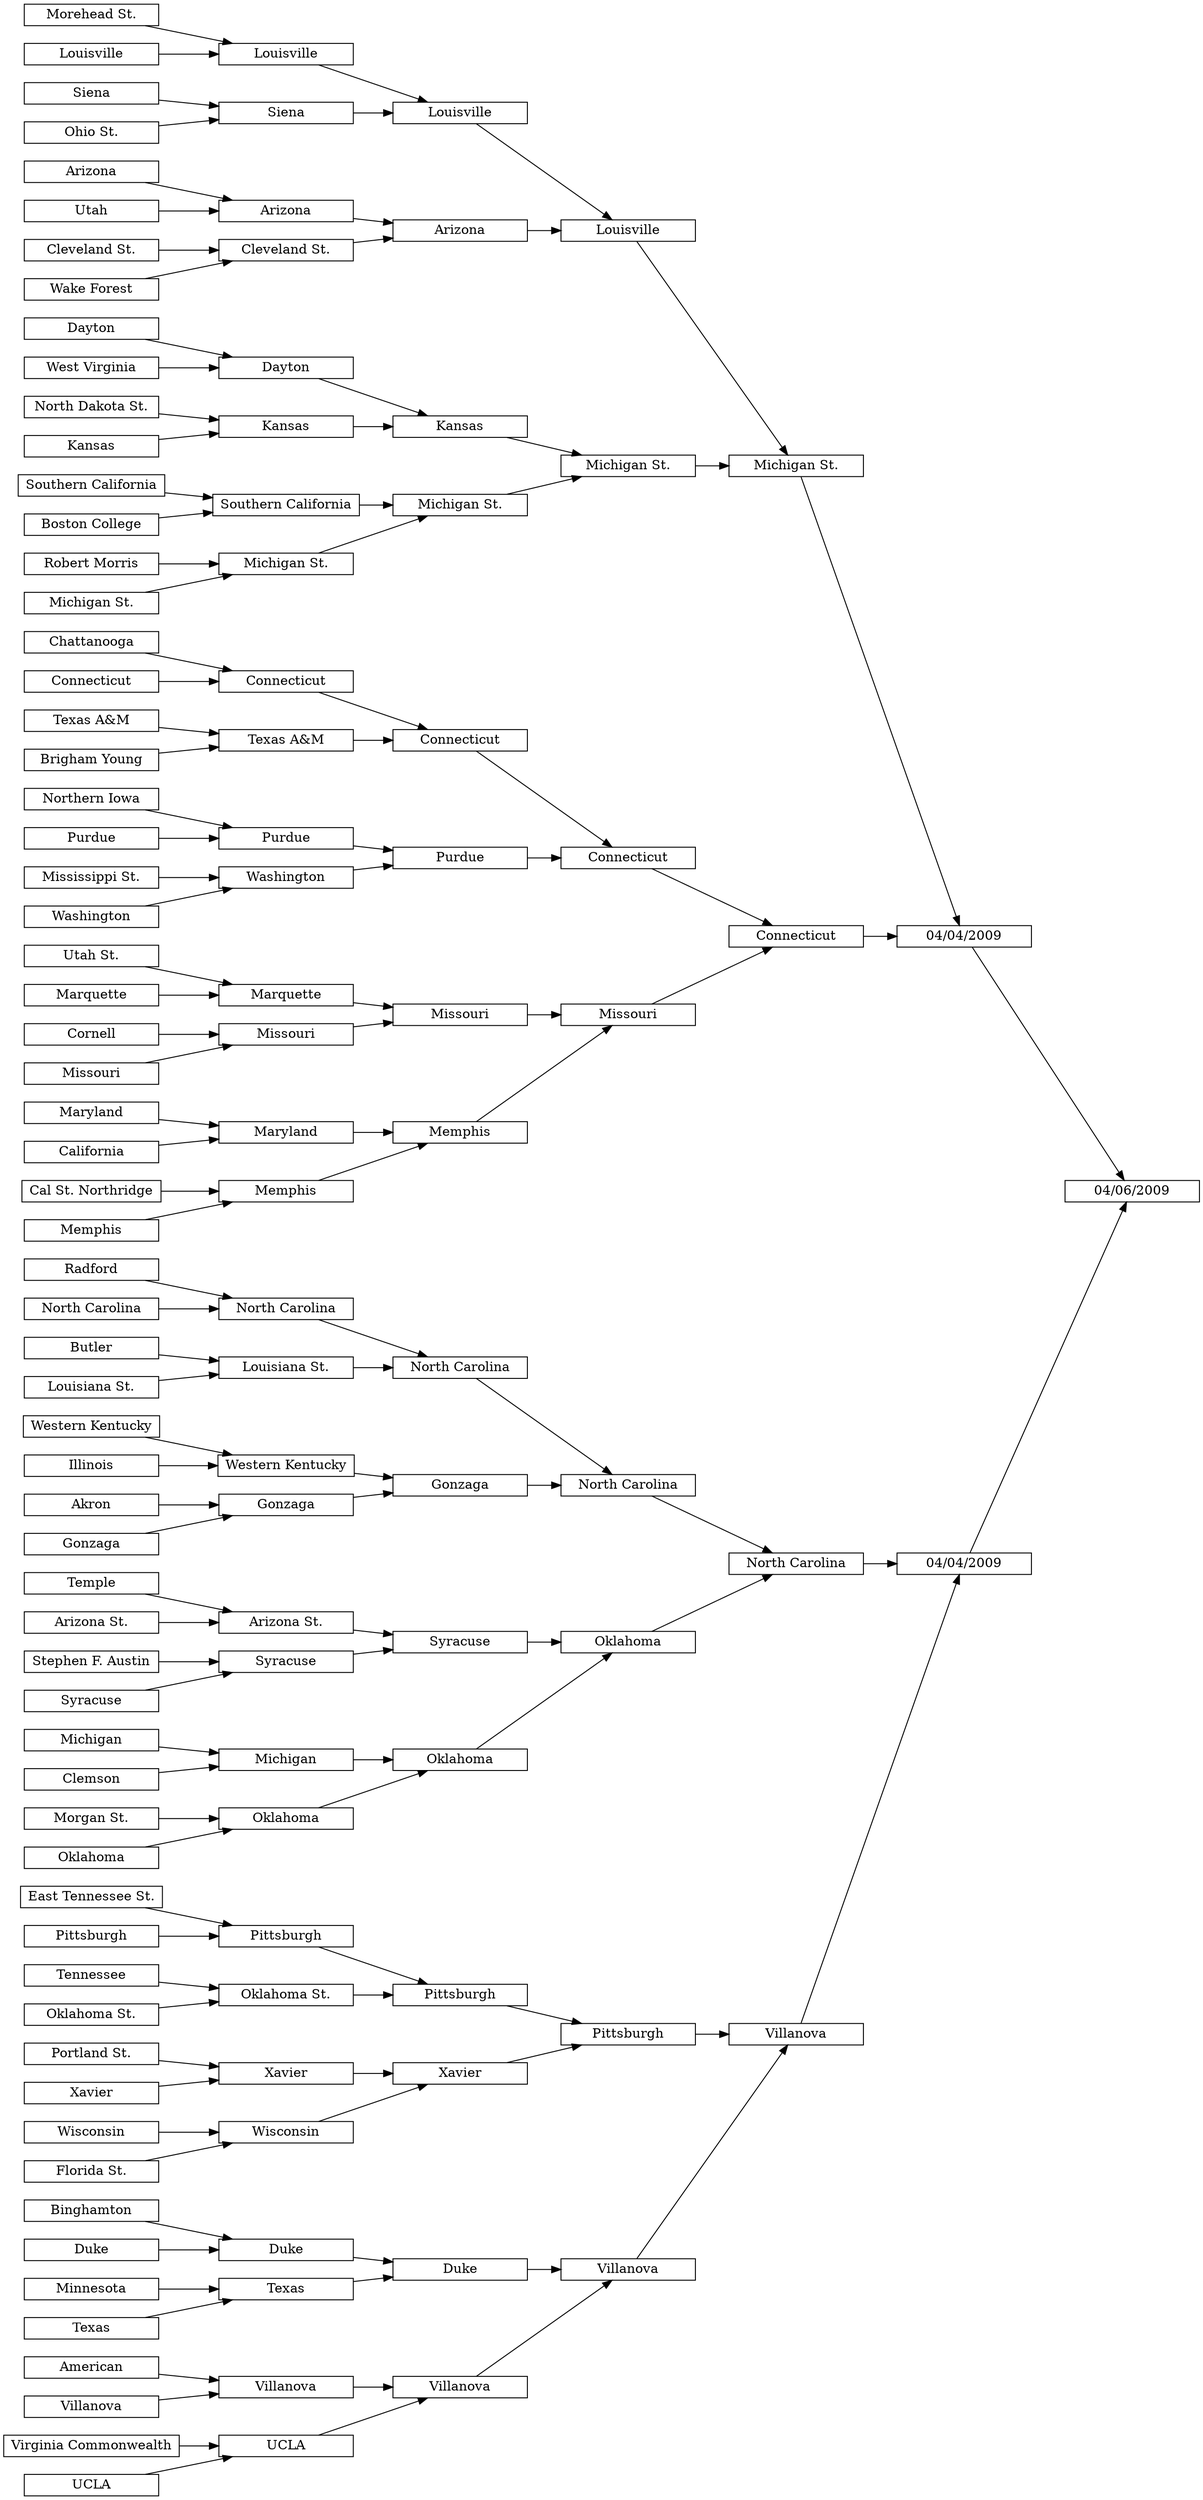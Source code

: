 digraph ncaa2009 { rankdir = LR;
team1[shape = record, height = .1, width = 2, label = "East Tennessee St."]
team2[shape = record, height = .1, width = 2, label = "Pittsburgh"]
team3[shape = record, height = .1, width = 2, label = "Tennessee"]
team4[shape = record, height = .1, width = 2, label = "Oklahoma St."]
team5[shape = record, height = .1, width = 2, label = "Wisconsin"]
team6[shape = record, height = .1, width = 2, label = "Florida St."]
team7[shape = record, height = .1, width = 2, label = "Portland St."]
team8[shape = record, height = .1, width = 2, label = "Xavier"]
team9[shape = record, height = .1, width = 2, label = "Virginia Commonwealth"]
team10[shape = record, height = .1, width = 2, label = "UCLA"]
team11[shape = record, height = .1, width = 2, label = "American"]
team12[shape = record, height = .1, width = 2, label = "Villanova"]
team13[shape = record, height = .1, width = 2, label = "Minnesota"]
team14[shape = record, height = .1, width = 2, label = "Texas"]
team15[shape = record, height = .1, width = 2, label = "Binghamton"]
team16[shape = record, height = .1, width = 2, label = "Duke"]
team17[shape = record, height = .1, width = 2, label = "Radford"]
team18[shape = record, height = .1, width = 2, label = "North Carolina"]
team19[shape = record, height = .1, width = 2, label = "Butler"]
team20[shape = record, height = .1, width = 2, label = "Louisiana St."]
team21[shape = record, height = .1, width = 2, label = "Western Kentucky"]
team22[shape = record, height = .1, width = 2, label = "Illinois"]
team23[shape = record, height = .1, width = 2, label = "Akron"]
team24[shape = record, height = .1, width = 2, label = "Gonzaga"]
team25[shape = record, height = .1, width = 2, label = "Temple"]
team26[shape = record, height = .1, width = 2, label = "Arizona St."]
team27[shape = record, height = .1, width = 2, label = "Stephen F. Austin"]
team28[shape = record, height = .1, width = 2, label = "Syracuse"]
team29[shape = record, height = .1, width = 2, label = "Michigan"]
team30[shape = record, height = .1, width = 2, label = "Clemson"]
team31[shape = record, height = .1, width = 2, label = "Morgan St."]
team32[shape = record, height = .1, width = 2, label = "Oklahoma"]
team33[shape = record, height = .1, width = 2, label = "Morehead St."]
team34[shape = record, height = .1, width = 2, label = "Louisville"]
team35[shape = record, height = .1, width = 2, label = "Siena"]
team36[shape = record, height = .1, width = 2, label = "Ohio St."]
team37[shape = record, height = .1, width = 2, label = "Arizona"]
team38[shape = record, height = .1, width = 2, label = "Utah"]
team39[shape = record, height = .1, width = 2, label = "Cleveland St."]
team40[shape = record, height = .1, width = 2, label = "Wake Forest"]
team41[shape = record, height = .1, width = 2, label = "Dayton"]
team42[shape = record, height = .1, width = 2, label = "West Virginia"]
team43[shape = record, height = .1, width = 2, label = "North Dakota St."]
team44[shape = record, height = .1, width = 2, label = "Kansas"]
team45[shape = record, height = .1, width = 2, label = "Southern California"]
team46[shape = record, height = .1, width = 2, label = "Boston College"]
team47[shape = record, height = .1, width = 2, label = "Robert Morris"]
team48[shape = record, height = .1, width = 2, label = "Michigan St."]
team49[shape = record, height = .1, width = 2, label = "Chattanooga"]
team50[shape = record, height = .1, width = 2, label = "Connecticut"]
team51[shape = record, height = .1, width = 2, label = "Texas A&M"]
team52[shape = record, height = .1, width = 2, label = "Brigham Young"]
team53[shape = record, height = .1, width = 2, label = "Northern Iowa"]
team54[shape = record, height = .1, width = 2, label = "Purdue"]
team55[shape = record, height = .1, width = 2, label = "Mississippi St."]
team56[shape = record, height = .1, width = 2, label = "Washington"]
team57[shape = record, height = .1, width = 2, label = "Utah St."]
team58[shape = record, height = .1, width = 2, label = "Marquette"]
team59[shape = record, height = .1, width = 2, label = "Cornell"]
team60[shape = record, height = .1, width = 2, label = "Missouri"]
team61[shape = record, height = .1, width = 2, label = "Maryland"]
team62[shape = record, height = .1, width = 2, label = "California"]
team63[shape = record, height = .1, width = 2, label = "Cal St. Northridge"]
team64[shape = record, height = .1, width = 2, label = "Memphis"]
game62[shape = record, height = .1, width = 2, label = "Pittsburgh"];
game61[shape = record, height = .1, width = 2, label = "Oklahoma St."];
game60[shape = record, height = .1, width = 2, label = "Wisconsin"];
game59[shape = record, height = .1, width = 2, label = "Xavier"];
game58[shape = record, height = .1, width = 2, label = "UCLA"];
game57[shape = record, height = .1, width = 2, label = "Villanova"];
game56[shape = record, height = .1, width = 2, label = "Texas"];
game55[shape = record, height = .1, width = 2, label = "Duke"];
game54[shape = record, height = .1, width = 2, label = "North Carolina"];
game53[shape = record, height = .1, width = 2, label = "Louisiana St."];
game52[shape = record, height = .1, width = 2, label = "Western Kentucky"];
game51[shape = record, height = .1, width = 2, label = "Gonzaga"];
game50[shape = record, height = .1, width = 2, label = "Arizona St."];
game49[shape = record, height = .1, width = 2, label = "Syracuse"];
game48[shape = record, height = .1, width = 2, label = "Michigan"];
game47[shape = record, height = .1, width = 2, label = "Oklahoma"];
game46[shape = record, height = .1, width = 2, label = "Louisville"];
game45[shape = record, height = .1, width = 2, label = "Siena"];
game44[shape = record, height = .1, width = 2, label = "Arizona"];
game43[shape = record, height = .1, width = 2, label = "Cleveland St."];
game42[shape = record, height = .1, width = 2, label = "Dayton"];
game41[shape = record, height = .1, width = 2, label = "Kansas"];
game40[shape = record, height = .1, width = 2, label = "Southern California"];
game39[shape = record, height = .1, width = 2, label = "Michigan St."];
game38[shape = record, height = .1, width = 2, label = "Connecticut"];
game37[shape = record, height = .1, width = 2, label = "Texas A&M"];
game36[shape = record, height = .1, width = 2, label = "Purdue"];
game35[shape = record, height = .1, width = 2, label = "Washington"];
game34[shape = record, height = .1, width = 2, label = "Marquette"];
game33[shape = record, height = .1, width = 2, label = "Missouri"];
game32[shape = record, height = .1, width = 2, label = "Maryland"];
game31[shape = record, height = .1, width = 2, label = "Memphis"];
game30[shape = record, height = .1, width = 2, label = "Pittsburgh"];
game29[shape = record, height = .1, width = 2, label = "Xavier"];
game28[shape = record, height = .1, width = 2, label = "Villanova"];
game27[shape = record, height = .1, width = 2, label = "Duke"];
game26[shape = record, height = .1, width = 2, label = "North Carolina"];
game25[shape = record, height = .1, width = 2, label = "Gonzaga"];
game24[shape = record, height = .1, width = 2, label = "Syracuse"];
game23[shape = record, height = .1, width = 2, label = "Oklahoma"];
game22[shape = record, height = .1, width = 2, label = "Louisville"];
game21[shape = record, height = .1, width = 2, label = "Arizona"];
game20[shape = record, height = .1, width = 2, label = "Kansas"];
game19[shape = record, height = .1, width = 2, label = "Michigan St."];
game18[shape = record, height = .1, width = 2, label = "Connecticut"];
game17[shape = record, height = .1, width = 2, label = "Purdue"];
game16[shape = record, height = .1, width = 2, label = "Missouri"];
game15[shape = record, height = .1, width = 2, label = "Memphis"];
game14[shape = record, height = .1, width = 2, label = "Pittsburgh"];
game13[shape = record, height = .1, width = 2, label = "Villanova"];
game12[shape = record, height = .1, width = 2, label = "North Carolina"];
game11[shape = record, height = .1, width = 2, label = "Oklahoma"];
game10[shape = record, height = .1, width = 2, label = "Louisville"];
game9[shape = record, height = .1, width = 2, label = "Michigan St."];
game8[shape = record, height = .1, width = 2, label = "Connecticut"];
game7[shape = record, height = .1, width = 2, label = "Missouri"];
game6[shape = record, height = .1, width = 2, label = "Villanova"];
game5[shape = record, height = .1, width = 2, label = "North Carolina"];
game4[shape = record, height = .1, width = 2, label = "Michigan St."];
game3[shape = record, height = .1, width = 2, label = "Connecticut"];
game2[shape = record, height = .1, width = 2, label = "04/04/2009"];
game1[shape = record, height = .1, width = 2, label = "04/04/2009"];
game0[shape = record, height = .1, width = 2, label = "04/06/2009"];
"team1" -> "game62";
"team2" -> "game62";
"game62" -> "game30";
"team3" -> "game61";
"team4" -> "game61";
"game61" -> "game30";
"team5" -> "game60";
"team6" -> "game60";
"game60" -> "game29";
"team7" -> "game59";
"team8" -> "game59";
"game59" -> "game29";
"team9" -> "game58";
"team10" -> "game58";
"game58" -> "game28";
"team11" -> "game57";
"team12" -> "game57";
"game57" -> "game28";
"team13" -> "game56";
"team14" -> "game56";
"game56" -> "game27";
"team15" -> "game55";
"team16" -> "game55";
"game55" -> "game27";
"team17" -> "game54";
"team18" -> "game54";
"game54" -> "game26";
"team19" -> "game53";
"team20" -> "game53";
"game53" -> "game26";
"team21" -> "game52";
"team22" -> "game52";
"game52" -> "game25";
"team23" -> "game51";
"team24" -> "game51";
"game51" -> "game25";
"team25" -> "game50";
"team26" -> "game50";
"game50" -> "game24";
"team27" -> "game49";
"team28" -> "game49";
"game49" -> "game24";
"team29" -> "game48";
"team30" -> "game48";
"game48" -> "game23";
"team31" -> "game47";
"team32" -> "game47";
"game47" -> "game23";
"team33" -> "game46";
"team34" -> "game46";
"game46" -> "game22";
"team35" -> "game45";
"team36" -> "game45";
"game45" -> "game22";
"team37" -> "game44";
"team38" -> "game44";
"game44" -> "game21";
"team39" -> "game43";
"team40" -> "game43";
"game43" -> "game21";
"team41" -> "game42";
"team42" -> "game42";
"game42" -> "game20";
"team43" -> "game41";
"team44" -> "game41";
"game41" -> "game20";
"team45" -> "game40";
"team46" -> "game40";
"game40" -> "game19";
"team47" -> "game39";
"team48" -> "game39";
"game39" -> "game19";
"team49" -> "game38";
"team50" -> "game38";
"game38" -> "game18";
"team51" -> "game37";
"team52" -> "game37";
"game37" -> "game18";
"team53" -> "game36";
"team54" -> "game36";
"game36" -> "game17";
"team55" -> "game35";
"team56" -> "game35";
"game35" -> "game17";
"team57" -> "game34";
"team58" -> "game34";
"game34" -> "game16";
"team59" -> "game33";
"team60" -> "game33";
"game33" -> "game16";
"team61" -> "game32";
"team62" -> "game32";
"game32" -> "game15";
"team63" -> "game31";
"team64" -> "game31";
"game31" -> "game15";
"game30" -> "game14";
"game29" -> "game14";
"game28" -> "game13";
"game27" -> "game13";
"game26" -> "game12";
"game25" -> "game12";
"game24" -> "game11";
"game23" -> "game11";
"game22" -> "game10";
"game21" -> "game10";
"game20" -> "game9";
"game19" -> "game9";
"game18" -> "game8";
"game17" -> "game8";
"game16" -> "game7";
"game15" -> "game7";
"game14" -> "game6";
"game13" -> "game6";
"game12" -> "game5";
"game11" -> "game5";
"game10" -> "game4";
"game9" -> "game4";
"game8" -> "game3";
"game7" -> "game3";
"game6" -> "game2";
"game5" -> "game2";
"game4" -> "game1";
"game3" -> "game1";
"game2" -> "game0";
"game1" -> "game0";
}
